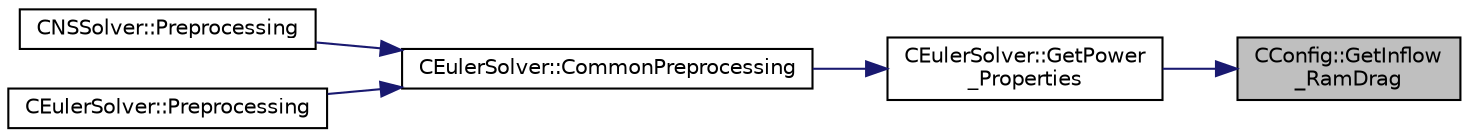 digraph "CConfig::GetInflow_RamDrag"
{
 // LATEX_PDF_SIZE
  edge [fontname="Helvetica",fontsize="10",labelfontname="Helvetica",labelfontsize="10"];
  node [fontname="Helvetica",fontsize="10",shape=record];
  rankdir="RL";
  Node1 [label="CConfig::GetInflow\l_RamDrag",height=0.2,width=0.4,color="black", fillcolor="grey75", style="filled", fontcolor="black",tooltip="Get the ram drag at an engine inflow boundary."];
  Node1 -> Node2 [dir="back",color="midnightblue",fontsize="10",style="solid",fontname="Helvetica"];
  Node2 [label="CEulerSolver::GetPower\l_Properties",height=0.2,width=0.4,color="black", fillcolor="white", style="filled",URL="$classCEulerSolver.html#ad8b538a82e5a7a7e3903ec29954b1d07",tooltip="Compute the Fan face Mach number."];
  Node2 -> Node3 [dir="back",color="midnightblue",fontsize="10",style="solid",fontname="Helvetica"];
  Node3 [label="CEulerSolver::CommonPreprocessing",height=0.2,width=0.4,color="black", fillcolor="white", style="filled",URL="$classCEulerSolver.html#a0d6f93feba8d6aad18edf3594213042b",tooltip="Preprocessing actions common to the Euler and NS solvers."];
  Node3 -> Node4 [dir="back",color="midnightblue",fontsize="10",style="solid",fontname="Helvetica"];
  Node4 [label="CNSSolver::Preprocessing",height=0.2,width=0.4,color="black", fillcolor="white", style="filled",URL="$classCNSSolver.html#af83e7cb773797239cdc98fc4d202d32f",tooltip="Restart residual and compute gradients."];
  Node3 -> Node5 [dir="back",color="midnightblue",fontsize="10",style="solid",fontname="Helvetica"];
  Node5 [label="CEulerSolver::Preprocessing",height=0.2,width=0.4,color="black", fillcolor="white", style="filled",URL="$classCEulerSolver.html#ab08b6aa95648e7ab973f9f247fe54b31",tooltip="Compute primitive variables and their gradients."];
}

